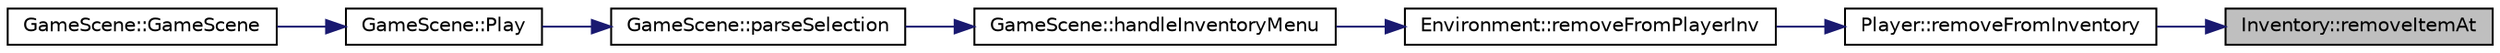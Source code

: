 digraph "Inventory::removeItemAt"
{
 // LATEX_PDF_SIZE
  edge [fontname="Helvetica",fontsize="10",labelfontname="Helvetica",labelfontsize="10"];
  node [fontname="Helvetica",fontsize="10",shape=record];
  rankdir="RL";
  Node1 [label="Inventory::removeItemAt",height=0.2,width=0.4,color="black", fillcolor="grey75", style="filled", fontcolor="black",tooltip=" "];
  Node1 -> Node2 [dir="back",color="midnightblue",fontsize="10",style="solid"];
  Node2 [label="Player::removeFromInventory",height=0.2,width=0.4,color="black", fillcolor="white", style="filled",URL="$class_player.html#a679159353f050d299474d92cc3b68284",tooltip=" "];
  Node2 -> Node3 [dir="back",color="midnightblue",fontsize="10",style="solid"];
  Node3 [label="Environment::removeFromPlayerInv",height=0.2,width=0.4,color="black", fillcolor="white", style="filled",URL="$class_environment.html#a4bddebddcfafc4402b6c641d2ede5b56",tooltip=" "];
  Node3 -> Node4 [dir="back",color="midnightblue",fontsize="10",style="solid"];
  Node4 [label="GameScene::handleInventoryMenu",height=0.2,width=0.4,color="black", fillcolor="white", style="filled",URL="$class_game_scene.html#a5d79ef87eefddd4437a24409feedf400",tooltip=" "];
  Node4 -> Node5 [dir="back",color="midnightblue",fontsize="10",style="solid"];
  Node5 [label="GameScene::parseSelection",height=0.2,width=0.4,color="black", fillcolor="white", style="filled",URL="$class_game_scene.html#aa78f7f563f8faa2e7e77de0f89cce05a",tooltip=" "];
  Node5 -> Node6 [dir="back",color="midnightblue",fontsize="10",style="solid"];
  Node6 [label="GameScene::Play",height=0.2,width=0.4,color="black", fillcolor="white", style="filled",URL="$class_game_scene.html#aa686e382acd281b9880377323fb283ac",tooltip=" "];
  Node6 -> Node7 [dir="back",color="midnightblue",fontsize="10",style="solid"];
  Node7 [label="GameScene::GameScene",height=0.2,width=0.4,color="black", fillcolor="white", style="filled",URL="$class_game_scene.html#ac53cc300c8896048c0e21c67e49681b9",tooltip=" "];
}
